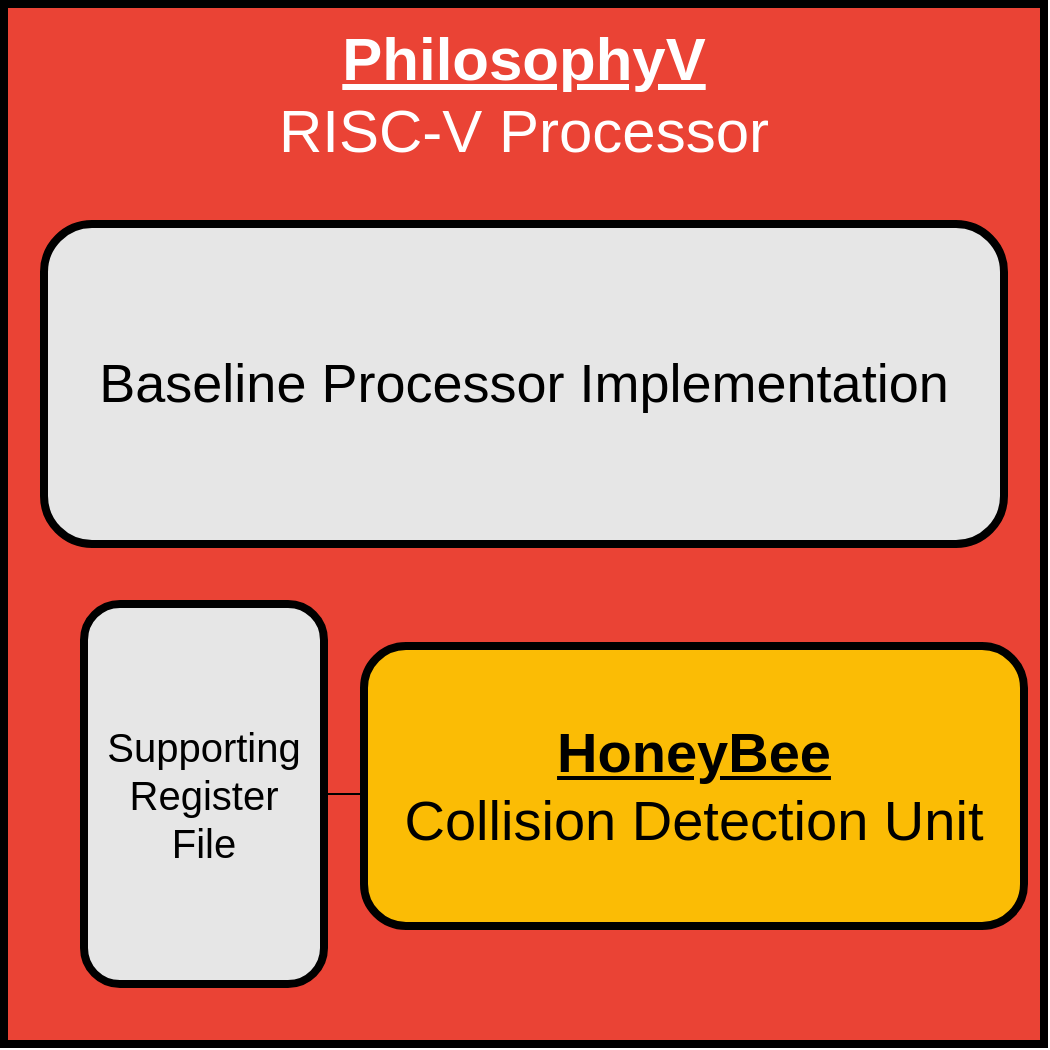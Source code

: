 <mxfile version="12.7.9" type="github">
  <diagram id="g7gX6U1B5adAmnvi5vNV" name="Page-1">
    <mxGraphModel dx="1103" dy="714" grid="1" gridSize="10" guides="1" tooltips="1" connect="1" arrows="1" fold="1" page="1" pageScale="1" pageWidth="1000" pageHeight="1000" math="0" shadow="0">
      <root>
        <mxCell id="0" />
        <mxCell id="1" parent="0" />
        <mxCell id="egPN66_32sDSnVnQbSZV-5" value="" style="group;rounded=1;glass=0;shadow=0;strokeWidth=3;" vertex="1" connectable="0" parent="1">
          <mxGeometry x="240" y="240" width="520" height="520" as="geometry" />
        </mxCell>
        <mxCell id="egPN66_32sDSnVnQbSZV-3" value="" style="whiteSpace=wrap;html=1;aspect=fixed;strokeColor=#000000;fillColor=#EA4335;strokeWidth=4;" vertex="1" parent="egPN66_32sDSnVnQbSZV-5">
          <mxGeometry width="520" height="520" as="geometry" />
        </mxCell>
        <mxCell id="egPN66_32sDSnVnQbSZV-4" value="&lt;font color=&quot;#ffffff&quot; size=&quot;1&quot;&gt;&lt;b style=&quot;font-size: 30px&quot;&gt;&lt;u&gt;PhilosophyV&lt;br&gt;&lt;/u&gt;&lt;/b&gt;&lt;span style=&quot;font-size: 30px&quot;&gt;RISC-V Processor&lt;/span&gt;&lt;/font&gt;" style="text;html=1;strokeColor=none;fillColor=none;align=center;verticalAlign=middle;whiteSpace=wrap;rounded=0;" vertex="1" parent="egPN66_32sDSnVnQbSZV-5">
          <mxGeometry width="520" height="90" as="geometry" />
        </mxCell>
        <mxCell id="egPN66_32sDSnVnQbSZV-6" value="&lt;font style=&quot;font-size: 28px&quot;&gt;&lt;u style=&quot;font-weight: bold&quot;&gt;HoneyBee&lt;/u&gt;&lt;br&gt;Collision Detection Unit&lt;br&gt;&lt;/font&gt;" style="rounded=1;whiteSpace=wrap;html=1;shadow=0;glass=0;strokeColor=#000000;strokeWidth=4;fillColor=#FBBC05;" vertex="1" parent="egPN66_32sDSnVnQbSZV-5">
          <mxGeometry x="180" y="321" width="330" height="140" as="geometry" />
        </mxCell>
        <mxCell id="egPN66_32sDSnVnQbSZV-7" value="&lt;font style=&quot;font-size: 27px&quot;&gt;Baseline Processor Implementation&lt;/font&gt;" style="rounded=1;whiteSpace=wrap;html=1;shadow=0;glass=0;strokeColor=#000000;strokeWidth=4;fillColor=#E6E6E6;" vertex="1" parent="egPN66_32sDSnVnQbSZV-5">
          <mxGeometry x="20" y="110" width="480" height="160" as="geometry" />
        </mxCell>
        <mxCell id="egPN66_32sDSnVnQbSZV-9" style="edgeStyle=orthogonalEdgeStyle;rounded=0;orthogonalLoop=1;jettySize=auto;html=1;exitX=1;exitY=0.5;exitDx=0;exitDy=0;entryX=0;entryY=0.5;entryDx=0;entryDy=0;endArrow=none;endFill=0;" edge="1" parent="egPN66_32sDSnVnQbSZV-5" source="egPN66_32sDSnVnQbSZV-8" target="egPN66_32sDSnVnQbSZV-6">
          <mxGeometry relative="1" as="geometry" />
        </mxCell>
        <mxCell id="egPN66_32sDSnVnQbSZV-8" value="&lt;font style=&quot;font-size: 20px&quot;&gt;Supporting&lt;br&gt;Register&lt;br&gt;File&lt;br&gt;&lt;/font&gt;" style="rounded=1;whiteSpace=wrap;html=1;shadow=0;glass=0;strokeColor=#000000;strokeWidth=4;fillColor=#E6E6E6;" vertex="1" parent="egPN66_32sDSnVnQbSZV-5">
          <mxGeometry x="40" y="300" width="120" height="190" as="geometry" />
        </mxCell>
      </root>
    </mxGraphModel>
  </diagram>
</mxfile>

